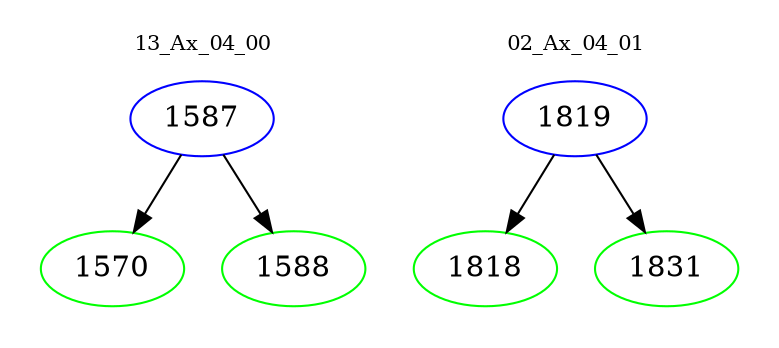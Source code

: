 digraph{
subgraph cluster_0 {
color = white
label = "13_Ax_04_00";
fontsize=10;
T0_1587 [label="1587", color="blue"]
T0_1587 -> T0_1570 [color="black"]
T0_1570 [label="1570", color="green"]
T0_1587 -> T0_1588 [color="black"]
T0_1588 [label="1588", color="green"]
}
subgraph cluster_1 {
color = white
label = "02_Ax_04_01";
fontsize=10;
T1_1819 [label="1819", color="blue"]
T1_1819 -> T1_1818 [color="black"]
T1_1818 [label="1818", color="green"]
T1_1819 -> T1_1831 [color="black"]
T1_1831 [label="1831", color="green"]
}
}
